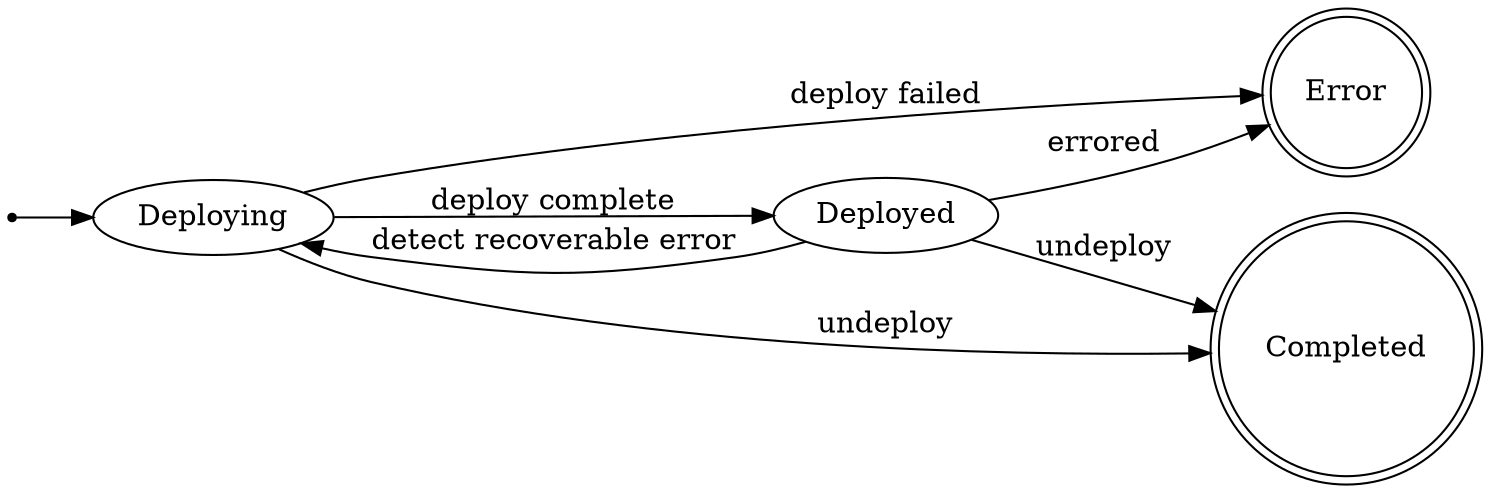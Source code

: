 digraph SPStates {

    rankdir = LR;

    node [shape = point]; init;
    node [shape = ellipse];

    Error     [shape = doublecircle];
    Completed [shape = doublecircle];

    init -> Deploying;

    Deploying -> Deployed  [label = "deploy complete"];
    Deploying -> Error     [label = "deploy failed"];
    Deployed  -> Completed [label = "undeploy"];
    Deploying -> Completed [label = "undeploy"];
    Deployed  -> Error     [label = "errored"];
    Deployed  -> Deploying [label = "detect recoverable error"];
}
